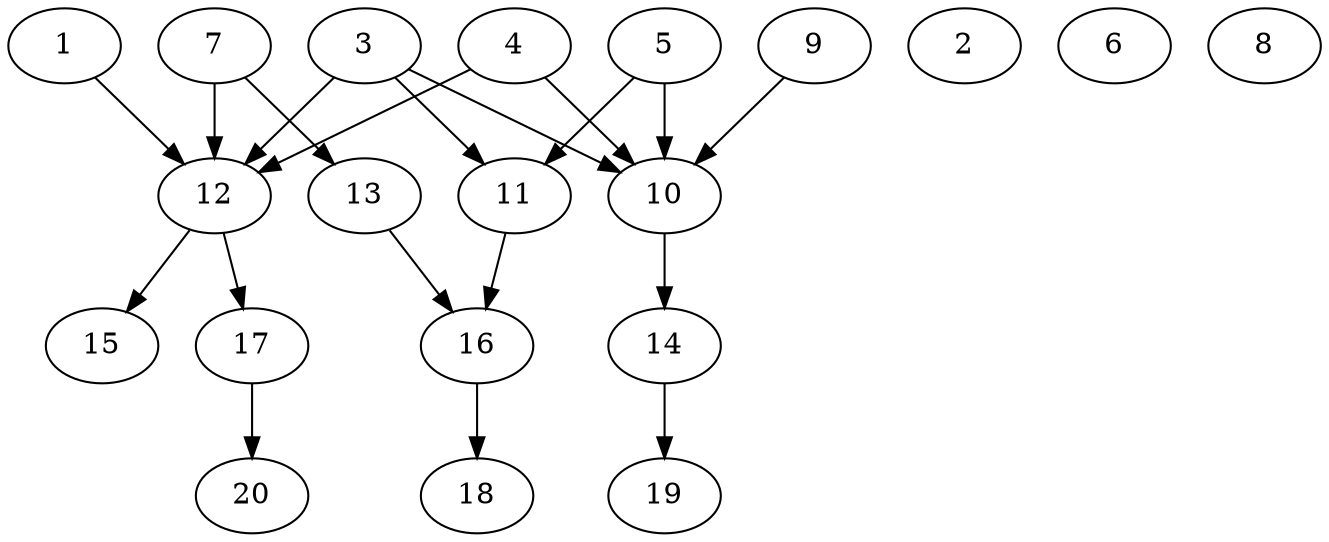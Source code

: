 // DAG automatically generated by daggen at Sat Jul 27 15:38:39 2019
// ./daggen --dot -n 20 --ccr 0.4 --fat 0.7 --regular 0.5 --density 0.4 --mindata 5242880 --maxdata 52428800 
digraph G {
  1 [size="16755200", alpha="0.01", expect_size="6702080"] 
  1 -> 12 [size ="6702080"]
  2 [size="111275520", alpha="0.10", expect_size="44510208"] 
  3 [size="69936640", alpha="0.02", expect_size="27974656"] 
  3 -> 10 [size ="27974656"]
  3 -> 11 [size ="27974656"]
  3 -> 12 [size ="27974656"]
  4 [size="48583680", alpha="0.13", expect_size="19433472"] 
  4 -> 10 [size ="19433472"]
  4 -> 12 [size ="19433472"]
  5 [size="78097920", alpha="0.18", expect_size="31239168"] 
  5 -> 10 [size ="31239168"]
  5 -> 11 [size ="31239168"]
  6 [size="21109760", alpha="0.02", expect_size="8443904"] 
  7 [size="42682880", alpha="0.03", expect_size="17073152"] 
  7 -> 12 [size ="17073152"]
  7 -> 13 [size ="17073152"]
  8 [size="23713280", alpha="0.14", expect_size="9485312"] 
  9 [size="80975360", alpha="0.11", expect_size="32390144"] 
  9 -> 10 [size ="32390144"]
  10 [size="47623680", alpha="0.11", expect_size="19049472"] 
  10 -> 14 [size ="19049472"]
  11 [size="123578880", alpha="0.13", expect_size="49431552"] 
  11 -> 16 [size ="49431552"]
  12 [size="128698880", alpha="0.12", expect_size="51479552"] 
  12 -> 15 [size ="51479552"]
  12 -> 17 [size ="51479552"]
  13 [size="72522240", alpha="0.16", expect_size="29008896"] 
  13 -> 16 [size ="29008896"]
  14 [size="84915200", alpha="0.04", expect_size="33966080"] 
  14 -> 19 [size ="33966080"]
  15 [size="43645440", alpha="0.01", expect_size="17458176"] 
  16 [size="34319360", alpha="0.01", expect_size="13727744"] 
  16 -> 18 [size ="13727744"]
  17 [size="45875200", alpha="0.17", expect_size="18350080"] 
  17 -> 20 [size ="18350080"]
  18 [size="63692800", alpha="0.14", expect_size="25477120"] 
  19 [size="29995520", alpha="0.02", expect_size="11998208"] 
  20 [size="95946240", alpha="0.12", expect_size="38378496"] 
}
